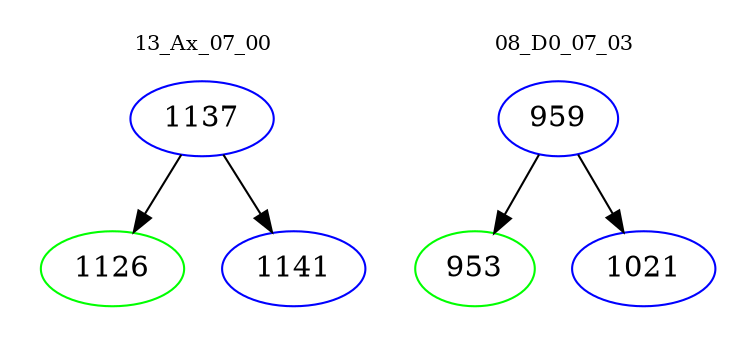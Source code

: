 digraph{
subgraph cluster_0 {
color = white
label = "13_Ax_07_00";
fontsize=10;
T0_1137 [label="1137", color="blue"]
T0_1137 -> T0_1126 [color="black"]
T0_1126 [label="1126", color="green"]
T0_1137 -> T0_1141 [color="black"]
T0_1141 [label="1141", color="blue"]
}
subgraph cluster_1 {
color = white
label = "08_D0_07_03";
fontsize=10;
T1_959 [label="959", color="blue"]
T1_959 -> T1_953 [color="black"]
T1_953 [label="953", color="green"]
T1_959 -> T1_1021 [color="black"]
T1_1021 [label="1021", color="blue"]
}
}
